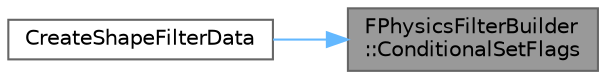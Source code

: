 digraph "FPhysicsFilterBuilder::ConditionalSetFlags"
{
 // INTERACTIVE_SVG=YES
 // LATEX_PDF_SIZE
  bgcolor="transparent";
  edge [fontname=Helvetica,fontsize=10,labelfontname=Helvetica,labelfontsize=10];
  node [fontname=Helvetica,fontsize=10,shape=box,height=0.2,width=0.4];
  rankdir="RL";
  Node1 [id="Node000001",label="FPhysicsFilterBuilder\l::ConditionalSetFlags",height=0.2,width=0.4,color="gray40", fillcolor="grey60", style="filled", fontcolor="black",tooltip=" "];
  Node1 -> Node2 [id="edge1_Node000001_Node000002",dir="back",color="steelblue1",style="solid",tooltip=" "];
  Node2 [id="Node000002",label="CreateShapeFilterData",height=0.2,width=0.4,color="grey40", fillcolor="white", style="filled",URL="$de/d03/PhysicsFiltering_8h.html#a76f42ad98b4aef1169da488d1e9f6377",tooltip="Utility for creating a FCollisionFilterData for filtering query (trace) and sim (physics) from the Un..."];
}
